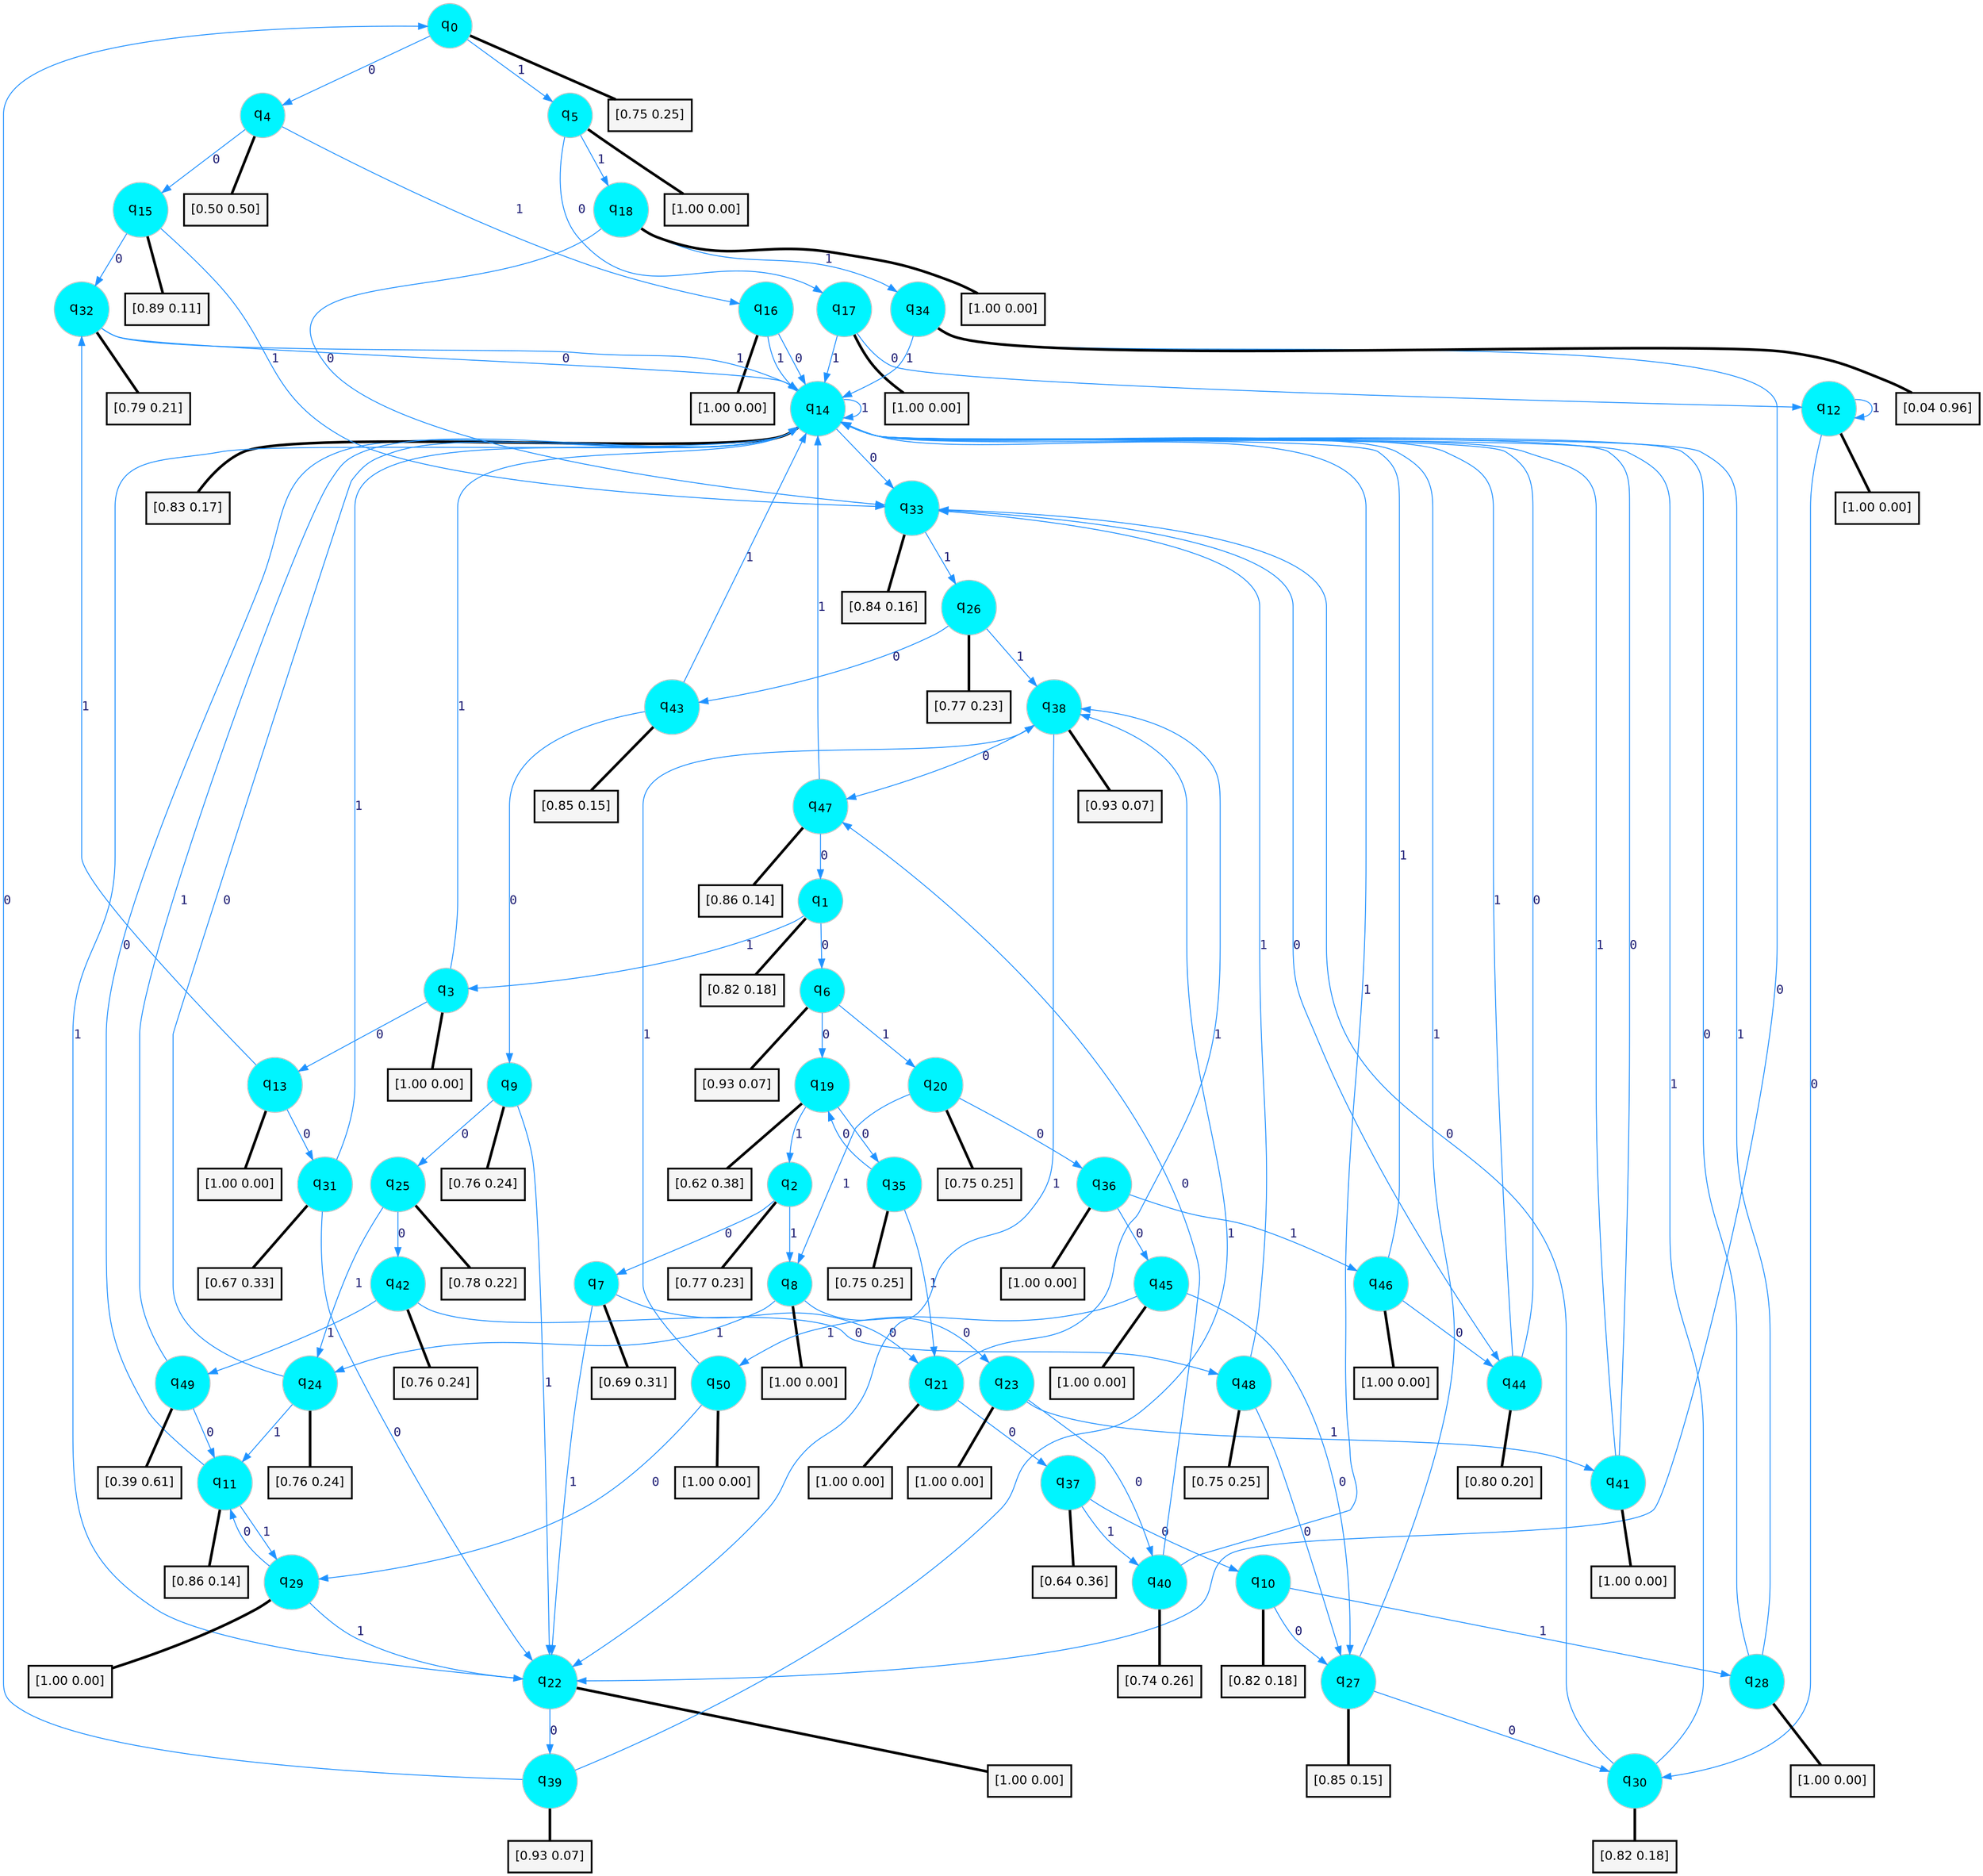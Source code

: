 digraph G {
graph [
bgcolor=transparent, dpi=300, rankdir=TD, size="40,25"];
node [
color=gray, fillcolor=turquoise1, fontcolor=black, fontname=Helvetica, fontsize=16, fontweight=bold, shape=circle, style=filled];
edge [
arrowsize=1, color=dodgerblue1, fontcolor=midnightblue, fontname=courier, fontweight=bold, penwidth=1, style=solid, weight=20];
0[label=<q<SUB>0</SUB>>];
1[label=<q<SUB>1</SUB>>];
2[label=<q<SUB>2</SUB>>];
3[label=<q<SUB>3</SUB>>];
4[label=<q<SUB>4</SUB>>];
5[label=<q<SUB>5</SUB>>];
6[label=<q<SUB>6</SUB>>];
7[label=<q<SUB>7</SUB>>];
8[label=<q<SUB>8</SUB>>];
9[label=<q<SUB>9</SUB>>];
10[label=<q<SUB>10</SUB>>];
11[label=<q<SUB>11</SUB>>];
12[label=<q<SUB>12</SUB>>];
13[label=<q<SUB>13</SUB>>];
14[label=<q<SUB>14</SUB>>];
15[label=<q<SUB>15</SUB>>];
16[label=<q<SUB>16</SUB>>];
17[label=<q<SUB>17</SUB>>];
18[label=<q<SUB>18</SUB>>];
19[label=<q<SUB>19</SUB>>];
20[label=<q<SUB>20</SUB>>];
21[label=<q<SUB>21</SUB>>];
22[label=<q<SUB>22</SUB>>];
23[label=<q<SUB>23</SUB>>];
24[label=<q<SUB>24</SUB>>];
25[label=<q<SUB>25</SUB>>];
26[label=<q<SUB>26</SUB>>];
27[label=<q<SUB>27</SUB>>];
28[label=<q<SUB>28</SUB>>];
29[label=<q<SUB>29</SUB>>];
30[label=<q<SUB>30</SUB>>];
31[label=<q<SUB>31</SUB>>];
32[label=<q<SUB>32</SUB>>];
33[label=<q<SUB>33</SUB>>];
34[label=<q<SUB>34</SUB>>];
35[label=<q<SUB>35</SUB>>];
36[label=<q<SUB>36</SUB>>];
37[label=<q<SUB>37</SUB>>];
38[label=<q<SUB>38</SUB>>];
39[label=<q<SUB>39</SUB>>];
40[label=<q<SUB>40</SUB>>];
41[label=<q<SUB>41</SUB>>];
42[label=<q<SUB>42</SUB>>];
43[label=<q<SUB>43</SUB>>];
44[label=<q<SUB>44</SUB>>];
45[label=<q<SUB>45</SUB>>];
46[label=<q<SUB>46</SUB>>];
47[label=<q<SUB>47</SUB>>];
48[label=<q<SUB>48</SUB>>];
49[label=<q<SUB>49</SUB>>];
50[label=<q<SUB>50</SUB>>];
51[label="[0.75 0.25]", shape=box,fontcolor=black, fontname=Helvetica, fontsize=14, penwidth=2, fillcolor=whitesmoke,color=black];
52[label="[0.82 0.18]", shape=box,fontcolor=black, fontname=Helvetica, fontsize=14, penwidth=2, fillcolor=whitesmoke,color=black];
53[label="[0.77 0.23]", shape=box,fontcolor=black, fontname=Helvetica, fontsize=14, penwidth=2, fillcolor=whitesmoke,color=black];
54[label="[1.00 0.00]", shape=box,fontcolor=black, fontname=Helvetica, fontsize=14, penwidth=2, fillcolor=whitesmoke,color=black];
55[label="[0.50 0.50]", shape=box,fontcolor=black, fontname=Helvetica, fontsize=14, penwidth=2, fillcolor=whitesmoke,color=black];
56[label="[1.00 0.00]", shape=box,fontcolor=black, fontname=Helvetica, fontsize=14, penwidth=2, fillcolor=whitesmoke,color=black];
57[label="[0.93 0.07]", shape=box,fontcolor=black, fontname=Helvetica, fontsize=14, penwidth=2, fillcolor=whitesmoke,color=black];
58[label="[0.69 0.31]", shape=box,fontcolor=black, fontname=Helvetica, fontsize=14, penwidth=2, fillcolor=whitesmoke,color=black];
59[label="[1.00 0.00]", shape=box,fontcolor=black, fontname=Helvetica, fontsize=14, penwidth=2, fillcolor=whitesmoke,color=black];
60[label="[0.76 0.24]", shape=box,fontcolor=black, fontname=Helvetica, fontsize=14, penwidth=2, fillcolor=whitesmoke,color=black];
61[label="[0.82 0.18]", shape=box,fontcolor=black, fontname=Helvetica, fontsize=14, penwidth=2, fillcolor=whitesmoke,color=black];
62[label="[0.86 0.14]", shape=box,fontcolor=black, fontname=Helvetica, fontsize=14, penwidth=2, fillcolor=whitesmoke,color=black];
63[label="[1.00 0.00]", shape=box,fontcolor=black, fontname=Helvetica, fontsize=14, penwidth=2, fillcolor=whitesmoke,color=black];
64[label="[1.00 0.00]", shape=box,fontcolor=black, fontname=Helvetica, fontsize=14, penwidth=2, fillcolor=whitesmoke,color=black];
65[label="[0.83 0.17]", shape=box,fontcolor=black, fontname=Helvetica, fontsize=14, penwidth=2, fillcolor=whitesmoke,color=black];
66[label="[0.89 0.11]", shape=box,fontcolor=black, fontname=Helvetica, fontsize=14, penwidth=2, fillcolor=whitesmoke,color=black];
67[label="[1.00 0.00]", shape=box,fontcolor=black, fontname=Helvetica, fontsize=14, penwidth=2, fillcolor=whitesmoke,color=black];
68[label="[1.00 0.00]", shape=box,fontcolor=black, fontname=Helvetica, fontsize=14, penwidth=2, fillcolor=whitesmoke,color=black];
69[label="[1.00 0.00]", shape=box,fontcolor=black, fontname=Helvetica, fontsize=14, penwidth=2, fillcolor=whitesmoke,color=black];
70[label="[0.62 0.38]", shape=box,fontcolor=black, fontname=Helvetica, fontsize=14, penwidth=2, fillcolor=whitesmoke,color=black];
71[label="[0.75 0.25]", shape=box,fontcolor=black, fontname=Helvetica, fontsize=14, penwidth=2, fillcolor=whitesmoke,color=black];
72[label="[1.00 0.00]", shape=box,fontcolor=black, fontname=Helvetica, fontsize=14, penwidth=2, fillcolor=whitesmoke,color=black];
73[label="[1.00 0.00]", shape=box,fontcolor=black, fontname=Helvetica, fontsize=14, penwidth=2, fillcolor=whitesmoke,color=black];
74[label="[1.00 0.00]", shape=box,fontcolor=black, fontname=Helvetica, fontsize=14, penwidth=2, fillcolor=whitesmoke,color=black];
75[label="[0.76 0.24]", shape=box,fontcolor=black, fontname=Helvetica, fontsize=14, penwidth=2, fillcolor=whitesmoke,color=black];
76[label="[0.78 0.22]", shape=box,fontcolor=black, fontname=Helvetica, fontsize=14, penwidth=2, fillcolor=whitesmoke,color=black];
77[label="[0.77 0.23]", shape=box,fontcolor=black, fontname=Helvetica, fontsize=14, penwidth=2, fillcolor=whitesmoke,color=black];
78[label="[0.85 0.15]", shape=box,fontcolor=black, fontname=Helvetica, fontsize=14, penwidth=2, fillcolor=whitesmoke,color=black];
79[label="[1.00 0.00]", shape=box,fontcolor=black, fontname=Helvetica, fontsize=14, penwidth=2, fillcolor=whitesmoke,color=black];
80[label="[1.00 0.00]", shape=box,fontcolor=black, fontname=Helvetica, fontsize=14, penwidth=2, fillcolor=whitesmoke,color=black];
81[label="[0.82 0.18]", shape=box,fontcolor=black, fontname=Helvetica, fontsize=14, penwidth=2, fillcolor=whitesmoke,color=black];
82[label="[0.67 0.33]", shape=box,fontcolor=black, fontname=Helvetica, fontsize=14, penwidth=2, fillcolor=whitesmoke,color=black];
83[label="[0.79 0.21]", shape=box,fontcolor=black, fontname=Helvetica, fontsize=14, penwidth=2, fillcolor=whitesmoke,color=black];
84[label="[0.84 0.16]", shape=box,fontcolor=black, fontname=Helvetica, fontsize=14, penwidth=2, fillcolor=whitesmoke,color=black];
85[label="[0.04 0.96]", shape=box,fontcolor=black, fontname=Helvetica, fontsize=14, penwidth=2, fillcolor=whitesmoke,color=black];
86[label="[0.75 0.25]", shape=box,fontcolor=black, fontname=Helvetica, fontsize=14, penwidth=2, fillcolor=whitesmoke,color=black];
87[label="[1.00 0.00]", shape=box,fontcolor=black, fontname=Helvetica, fontsize=14, penwidth=2, fillcolor=whitesmoke,color=black];
88[label="[0.64 0.36]", shape=box,fontcolor=black, fontname=Helvetica, fontsize=14, penwidth=2, fillcolor=whitesmoke,color=black];
89[label="[0.93 0.07]", shape=box,fontcolor=black, fontname=Helvetica, fontsize=14, penwidth=2, fillcolor=whitesmoke,color=black];
90[label="[0.93 0.07]", shape=box,fontcolor=black, fontname=Helvetica, fontsize=14, penwidth=2, fillcolor=whitesmoke,color=black];
91[label="[0.74 0.26]", shape=box,fontcolor=black, fontname=Helvetica, fontsize=14, penwidth=2, fillcolor=whitesmoke,color=black];
92[label="[1.00 0.00]", shape=box,fontcolor=black, fontname=Helvetica, fontsize=14, penwidth=2, fillcolor=whitesmoke,color=black];
93[label="[0.76 0.24]", shape=box,fontcolor=black, fontname=Helvetica, fontsize=14, penwidth=2, fillcolor=whitesmoke,color=black];
94[label="[0.85 0.15]", shape=box,fontcolor=black, fontname=Helvetica, fontsize=14, penwidth=2, fillcolor=whitesmoke,color=black];
95[label="[0.80 0.20]", shape=box,fontcolor=black, fontname=Helvetica, fontsize=14, penwidth=2, fillcolor=whitesmoke,color=black];
96[label="[1.00 0.00]", shape=box,fontcolor=black, fontname=Helvetica, fontsize=14, penwidth=2, fillcolor=whitesmoke,color=black];
97[label="[1.00 0.00]", shape=box,fontcolor=black, fontname=Helvetica, fontsize=14, penwidth=2, fillcolor=whitesmoke,color=black];
98[label="[0.86 0.14]", shape=box,fontcolor=black, fontname=Helvetica, fontsize=14, penwidth=2, fillcolor=whitesmoke,color=black];
99[label="[0.75 0.25]", shape=box,fontcolor=black, fontname=Helvetica, fontsize=14, penwidth=2, fillcolor=whitesmoke,color=black];
100[label="[0.39 0.61]", shape=box,fontcolor=black, fontname=Helvetica, fontsize=14, penwidth=2, fillcolor=whitesmoke,color=black];
101[label="[1.00 0.00]", shape=box,fontcolor=black, fontname=Helvetica, fontsize=14, penwidth=2, fillcolor=whitesmoke,color=black];
0->4 [label=0];
0->5 [label=1];
0->51 [arrowhead=none, penwidth=3,color=black];
1->6 [label=0];
1->3 [label=1];
1->52 [arrowhead=none, penwidth=3,color=black];
2->7 [label=0];
2->8 [label=1];
2->53 [arrowhead=none, penwidth=3,color=black];
3->13 [label=0];
3->14 [label=1];
3->54 [arrowhead=none, penwidth=3,color=black];
4->15 [label=0];
4->16 [label=1];
4->55 [arrowhead=none, penwidth=3,color=black];
5->17 [label=0];
5->18 [label=1];
5->56 [arrowhead=none, penwidth=3,color=black];
6->19 [label=0];
6->20 [label=1];
6->57 [arrowhead=none, penwidth=3,color=black];
7->21 [label=0];
7->22 [label=1];
7->58 [arrowhead=none, penwidth=3,color=black];
8->23 [label=0];
8->24 [label=1];
8->59 [arrowhead=none, penwidth=3,color=black];
9->25 [label=0];
9->22 [label=1];
9->60 [arrowhead=none, penwidth=3,color=black];
10->27 [label=0];
10->28 [label=1];
10->61 [arrowhead=none, penwidth=3,color=black];
11->14 [label=0];
11->29 [label=1];
11->62 [arrowhead=none, penwidth=3,color=black];
12->30 [label=0];
12->12 [label=1];
12->63 [arrowhead=none, penwidth=3,color=black];
13->31 [label=0];
13->32 [label=1];
13->64 [arrowhead=none, penwidth=3,color=black];
14->33 [label=0];
14->14 [label=1];
14->65 [arrowhead=none, penwidth=3,color=black];
15->32 [label=0];
15->33 [label=1];
15->66 [arrowhead=none, penwidth=3,color=black];
16->14 [label=0];
16->14 [label=1];
16->67 [arrowhead=none, penwidth=3,color=black];
17->12 [label=0];
17->14 [label=1];
17->68 [arrowhead=none, penwidth=3,color=black];
18->33 [label=0];
18->34 [label=1];
18->69 [arrowhead=none, penwidth=3,color=black];
19->35 [label=0];
19->2 [label=1];
19->70 [arrowhead=none, penwidth=3,color=black];
20->36 [label=0];
20->8 [label=1];
20->71 [arrowhead=none, penwidth=3,color=black];
21->37 [label=0];
21->38 [label=1];
21->72 [arrowhead=none, penwidth=3,color=black];
22->39 [label=0];
22->14 [label=1];
22->73 [arrowhead=none, penwidth=3,color=black];
23->40 [label=0];
23->41 [label=1];
23->74 [arrowhead=none, penwidth=3,color=black];
24->14 [label=0];
24->11 [label=1];
24->75 [arrowhead=none, penwidth=3,color=black];
25->42 [label=0];
25->24 [label=1];
25->76 [arrowhead=none, penwidth=3,color=black];
26->43 [label=0];
26->38 [label=1];
26->77 [arrowhead=none, penwidth=3,color=black];
27->30 [label=0];
27->14 [label=1];
27->78 [arrowhead=none, penwidth=3,color=black];
28->14 [label=0];
28->14 [label=1];
28->79 [arrowhead=none, penwidth=3,color=black];
29->11 [label=0];
29->22 [label=1];
29->80 [arrowhead=none, penwidth=3,color=black];
30->33 [label=0];
30->14 [label=1];
30->81 [arrowhead=none, penwidth=3,color=black];
31->22 [label=0];
31->14 [label=1];
31->82 [arrowhead=none, penwidth=3,color=black];
32->14 [label=0];
32->14 [label=1];
32->83 [arrowhead=none, penwidth=3,color=black];
33->44 [label=0];
33->26 [label=1];
33->84 [arrowhead=none, penwidth=3,color=black];
34->22 [label=0];
34->14 [label=1];
34->85 [arrowhead=none, penwidth=3,color=black];
35->19 [label=0];
35->21 [label=1];
35->86 [arrowhead=none, penwidth=3,color=black];
36->45 [label=0];
36->46 [label=1];
36->87 [arrowhead=none, penwidth=3,color=black];
37->10 [label=0];
37->40 [label=1];
37->88 [arrowhead=none, penwidth=3,color=black];
38->47 [label=0];
38->22 [label=1];
38->89 [arrowhead=none, penwidth=3,color=black];
39->0 [label=0];
39->38 [label=1];
39->90 [arrowhead=none, penwidth=3,color=black];
40->47 [label=0];
40->14 [label=1];
40->91 [arrowhead=none, penwidth=3,color=black];
41->14 [label=0];
41->14 [label=1];
41->92 [arrowhead=none, penwidth=3,color=black];
42->48 [label=0];
42->49 [label=1];
42->93 [arrowhead=none, penwidth=3,color=black];
43->9 [label=0];
43->14 [label=1];
43->94 [arrowhead=none, penwidth=3,color=black];
44->14 [label=0];
44->14 [label=1];
44->95 [arrowhead=none, penwidth=3,color=black];
45->27 [label=0];
45->50 [label=1];
45->96 [arrowhead=none, penwidth=3,color=black];
46->44 [label=0];
46->14 [label=1];
46->97 [arrowhead=none, penwidth=3,color=black];
47->1 [label=0];
47->14 [label=1];
47->98 [arrowhead=none, penwidth=3,color=black];
48->27 [label=0];
48->33 [label=1];
48->99 [arrowhead=none, penwidth=3,color=black];
49->11 [label=0];
49->14 [label=1];
49->100 [arrowhead=none, penwidth=3,color=black];
50->29 [label=0];
50->38 [label=1];
50->101 [arrowhead=none, penwidth=3,color=black];
}
